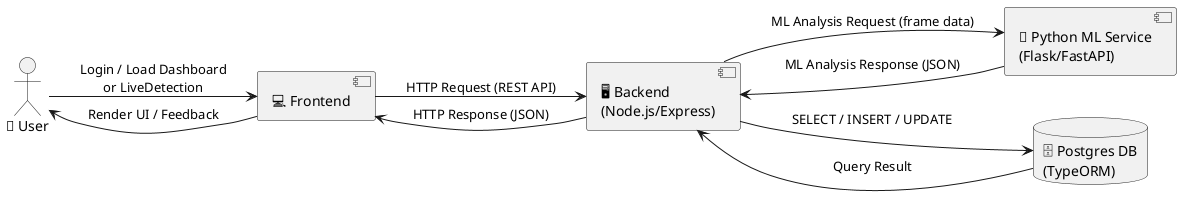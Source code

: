 @startuml
left to right direction

actor "🧑 User" as User
component "💻 Frontend" as FE
component "🖥️ Backend\n(Node.js/Express)" as BE
component "🐍 Python ML Service\n(Flask/FastAPI)" as ML
database "🗄️ Postgres DB\n(TypeORM)" as DB

User --> FE : Login / Load Dashboard\nor LiveDetection
FE --> BE : HTTP Request (REST API)
BE --> DB : SELECT / INSERT / UPDATE
DB --> BE : Query Result
BE --> ML : ML Analysis Request (frame data)
ML --> BE : ML Analysis Response (JSON)
BE --> FE : HTTP Response (JSON)
FE --> User : Render UI / Feedback
@enduml 